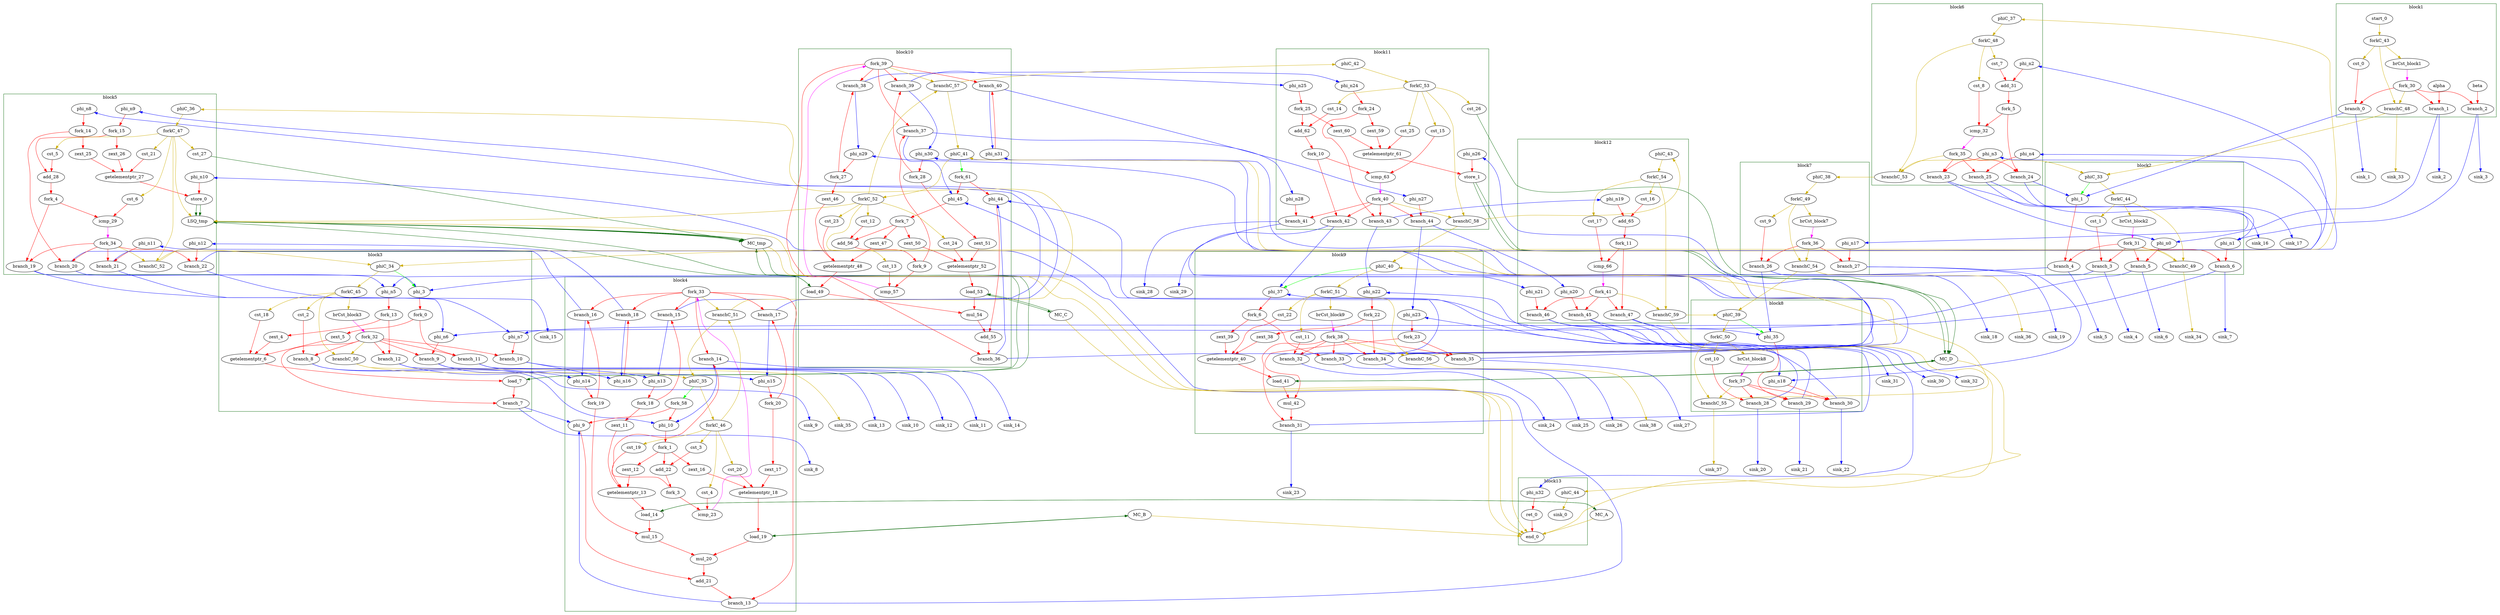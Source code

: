 Digraph G {
	splines=spline;
//DHLS version: 0.1.1" [shape = "none" pos = "20,20!"]
		"alpha" [type = "Entry", bbID= 1, in = "in1:32", out = "out1:32"];
		"beta" [type = "Entry", bbID= 1, in = "in1:32", out = "out1:32"];
		"brCst_block1" [type = "Constant", bbID= 1, in = "in1:1", out = "out1:1", value = "0x1"];
		"cst_0" [type = "Constant", bbID= 1, in = "in1:32", out = "out1:32", value = "0x00000000"];
		"phi_1" [type = "Mux", bbID= 2, in = "in1?:1 in2:32 in3:32 ", out = "out1:32", delay=0.366];
		"brCst_block2" [type = "Constant", bbID= 2, in = "in1:1", out = "out1:1", value = "0x1"];
		"cst_1" [type = "Constant", bbID= 2, in = "in1:32", out = "out1:32", value = "0x00000000"];
		"phi_3" [type = "Mux", bbID= 3, in = "in1?:1 in2:32 in3:32 ", out = "out1:32", delay=0.366];
		"zext_4" [type = "Operator", bbID= 3, op = "zext_op", in = "in1:32 ", out = "out1:32 ", delay=0.000, latency=0, II=1];
		"zext_5" [type = "Operator", bbID= 3, op = "zext_op", in = "in1:32 ", out = "out1:32 ", delay=0.000, latency=0, II=1];
		"getelementptr_6" [type = "Operator", bbID= 3, op = "getelementptr_op", in = "in1:32 in2:32 in3:32 ", out = "out1:32 ", constants=1, delay=2.966, latency=0, II=1];
		"load_7" [type = "Operator", bbID= 3, op = "mc_load_op", bbID= 3, portId= 0, in = "in1:32 in2:32", out = "out1:32 out2:32 ", delay=0.000, latency=2, II=1];
		"brCst_block3" [type = "Constant", bbID= 3, in = "in1:1", out = "out1:1", value = "0x1"];
		"phi_9" [type = "Mux", bbID= 4, in = "in1?:1 in2:32 in3:32 ", out = "out1:32", delay=0.366];
		"cst_2" [type = "Constant", bbID= 3, in = "in1:32", out = "out1:32", value = "0x00000000"];
		"phi_10" [type = "Mux", bbID= 4, in = "in1?:1 in2:32 in3:32 ", out = "out1:32", delay=0.366];
		"zext_11" [type = "Operator", bbID= 4, op = "zext_op", in = "in1:32 ", out = "out1:32 ", delay=0.000, latency=0, II=1];
		"zext_12" [type = "Operator", bbID= 4, op = "zext_op", in = "in1:32 ", out = "out1:32 ", delay=0.000, latency=0, II=1];
		"getelementptr_13" [type = "Operator", bbID= 4, op = "getelementptr_op", in = "in1:32 in2:32 in3:32 ", out = "out1:32 ", constants=1, delay=2.966, latency=0, II=1];
		"load_14" [type = "Operator", bbID= 4, op = "mc_load_op", bbID= 4, portId= 0, in = "in1:32 in2:32", out = "out1:32 out2:32 ", delay=0.000, latency=2, II=1];
		"mul_15" [type = "Operator", bbID= 4, op = "mul_op", in = "in1:32 in2:32 ", out = "out1:32 ", delay=0.000, latency=4, II=1];
		"zext_16" [type = "Operator", bbID= 4, op = "zext_op", in = "in1:32 ", out = "out1:32 ", delay=0.000, latency=0, II=1];
		"zext_17" [type = "Operator", bbID= 4, op = "zext_op", in = "in1:32 ", out = "out1:32 ", delay=0.000, latency=0, II=1];
		"getelementptr_18" [type = "Operator", bbID= 4, op = "getelementptr_op", in = "in1:32 in2:32 in3:32 ", out = "out1:32 ", constants=1, delay=2.966, latency=0, II=1];
		"load_19" [type = "Operator", bbID= 4, op = "mc_load_op", bbID= 4, portId= 0, in = "in1:32 in2:32", out = "out1:32 out2:32 ", delay=0.000, latency=2, II=1];
		"mul_20" [type = "Operator", bbID= 4, op = "mul_op", in = "in1:32 in2:32 ", out = "out1:32 ", delay=0.000, latency=4, II=1];
		"add_21" [type = "Operator", bbID= 4, op = "add_op", in = "in1:32 in2:32 ", out = "out1:32 ", delay=1.693, latency=0, II=1];
		"cst_3" [type = "Constant", bbID= 4, in = "in1:32", out = "out1:32", value = "0x00000001"];
		"add_22" [type = "Operator", bbID= 4, op = "add_op", in = "in1:32 in2:32 ", out = "out1:32 ", delay=1.693, latency=0, II=1];
		"cst_4" [type = "Constant", bbID= 4, in = "in1:32", out = "out1:32", value = "0x0000000A"];
		"icmp_23" [type = "Operator", bbID= 4, op = "icmp_ult_op", in = "in1:32 in2:32 ", out = "out1:1 ", delay=1.530, latency=0, II=1];
		"zext_25" [type = "Operator", bbID= 5, op = "zext_op", in = "in1:32 ", out = "out1:32 ", delay=0.000, latency=0, II=1];
		"zext_26" [type = "Operator", bbID= 5, op = "zext_op", in = "in1:32 ", out = "out1:32 ", delay=0.000, latency=0, II=1];
		"getelementptr_27" [type = "Operator", bbID= 5, op = "getelementptr_op", in = "in1:32 in2:32 in3:32 ", out = "out1:32 ", constants=1, delay=2.966, latency=0, II=1];
		"store_0" [type = "Operator", bbID= 5, op = "lsq_store_op", bbID= 5, portId= 0, in = "in1:32 in2:32 ", out = "out1:32 out2:32", delay=0.000, latency=0, II=1];
		"cst_5" [type = "Constant", bbID= 5, in = "in1:32", out = "out1:32", value = "0x00000001"];
		"add_28" [type = "Operator", bbID= 5, op = "add_op", in = "in1:32 in2:32 ", out = "out1:32 ", delay=1.693, latency=0, II=1];
		"cst_6" [type = "Constant", bbID= 5, in = "in1:32", out = "out1:32", value = "0x0000000A"];
		"icmp_29" [type = "Operator", bbID= 5, op = "icmp_ult_op", in = "in1:32 in2:32 ", out = "out1:1 ", delay=1.530, latency=0, II=1];
		"cst_7" [type = "Constant", bbID= 6, in = "in1:32", out = "out1:32", value = "0x00000001"];
		"add_31" [type = "Operator", bbID= 6, op = "add_op", in = "in1:32 in2:32 ", out = "out1:32 ", delay=1.693, latency=0, II=1];
		"cst_8" [type = "Constant", bbID= 6, in = "in1:32", out = "out1:32", value = "0x0000000A"];
		"icmp_32" [type = "Operator", bbID= 6, op = "icmp_ult_op", in = "in1:32 in2:32 ", out = "out1:1 ", delay=1.530, latency=0, II=1];
		"brCst_block7" [type = "Constant", bbID= 7, in = "in1:1", out = "out1:1", value = "0x1"];
		"cst_9" [type = "Constant", bbID= 7, in = "in1:32", out = "out1:32", value = "0x00000000"];
		"phi_35" [type = "Mux", bbID= 8, in = "in1?:1 in2:32 in3:32 ", out = "out1:32", delay=0.366];
		"brCst_block8" [type = "Constant", bbID= 8, in = "in1:1", out = "out1:1", value = "0x1"];
		"cst_10" [type = "Constant", bbID= 8, in = "in1:32", out = "out1:32", value = "0x00000000"];
		"phi_37" [type = "Mux", bbID= 9, in = "in1?:1 in2:32 in3:32 ", out = "out1:32", delay=0.366];
		"zext_38" [type = "Operator", bbID= 9, op = "zext_op", in = "in1:32 ", out = "out1:32 ", delay=0.000, latency=0, II=1];
		"zext_39" [type = "Operator", bbID= 9, op = "zext_op", in = "in1:32 ", out = "out1:32 ", delay=0.000, latency=0, II=1];
		"getelementptr_40" [type = "Operator", bbID= 9, op = "getelementptr_op", in = "in1:32 in2:32 in3:32 ", out = "out1:32 ", constants=1, delay=2.966, latency=0, II=1];
		"load_41" [type = "Operator", bbID= 9, op = "mc_load_op", bbID= 9, portId= 0, in = "in1:32 in2:32", out = "out1:32 out2:32 ", delay=0.000, latency=2, II=1];
		"mul_42" [type = "Operator", bbID= 9, op = "mul_op", in = "in1:32 in2:32 ", out = "out1:32 ", delay=0.000, latency=4, II=1];
		"brCst_block9" [type = "Constant", bbID= 9, in = "in1:1", out = "out1:1", value = "0x1"];
		"phi_44" [type = "Mux", bbID= 10, in = "in1?:1 in2:32 in3:32 ", out = "out1:32", delay=0.366];
		"cst_11" [type = "Constant", bbID= 9, in = "in1:32", out = "out1:32", value = "0x00000000"];
		"phi_45" [type = "Mux", bbID= 10, in = "in1?:1 in2:32 in3:32 ", out = "out1:32", delay=0.366];
		"zext_46" [type = "Operator", bbID= 10, op = "zext_op", in = "in1:32 ", out = "out1:32 ", delay=0.000, latency=0, II=1];
		"zext_47" [type = "Operator", bbID= 10, op = "zext_op", in = "in1:32 ", out = "out1:32 ", delay=0.000, latency=0, II=1];
		"getelementptr_48" [type = "Operator", bbID= 10, op = "getelementptr_op", in = "in1:32 in2:32 in3:32 ", out = "out1:32 ", constants=1, delay=2.966, latency=0, II=1];
		"load_49" [type = "Operator", bbID= 10, op = "lsq_load_op", bbID= 10, portId= 0, in = "in1:32 in2:32", out = "out1:32 out2:32 ", delay=0.000, latency=5, II=1];
		"zext_50" [type = "Operator", bbID= 10, op = "zext_op", in = "in1:32 ", out = "out1:32 ", delay=0.000, latency=0, II=1];
		"zext_51" [type = "Operator", bbID= 10, op = "zext_op", in = "in1:32 ", out = "out1:32 ", delay=0.000, latency=0, II=1];
		"getelementptr_52" [type = "Operator", bbID= 10, op = "getelementptr_op", in = "in1:32 in2:32 in3:32 ", out = "out1:32 ", constants=1, delay=2.966, latency=0, II=1];
		"load_53" [type = "Operator", bbID= 10, op = "mc_load_op", bbID= 10, portId= 0, in = "in1:32 in2:32", out = "out1:32 out2:32 ", delay=0.000, latency=2, II=1];
		"mul_54" [type = "Operator", bbID= 10, op = "mul_op", in = "in1:32 in2:32 ", out = "out1:32 ", delay=0.000, latency=4, II=1];
		"add_55" [type = "Operator", bbID= 10, op = "add_op", in = "in1:32 in2:32 ", out = "out1:32 ", delay=1.693, latency=0, II=1];
		"cst_12" [type = "Constant", bbID= 10, in = "in1:32", out = "out1:32", value = "0x00000001"];
		"add_56" [type = "Operator", bbID= 10, op = "add_op", in = "in1:32 in2:32 ", out = "out1:32 ", delay=1.693, latency=0, II=1];
		"cst_13" [type = "Constant", bbID= 10, in = "in1:32", out = "out1:32", value = "0x0000000A"];
		"icmp_57" [type = "Operator", bbID= 10, op = "icmp_ult_op", in = "in1:32 in2:32 ", out = "out1:1 ", delay=1.530, latency=0, II=1];
		"zext_59" [type = "Operator", bbID= 11, op = "zext_op", in = "in1:32 ", out = "out1:32 ", delay=0.000, latency=0, II=1];
		"zext_60" [type = "Operator", bbID= 11, op = "zext_op", in = "in1:32 ", out = "out1:32 ", delay=0.000, latency=0, II=1];
		"getelementptr_61" [type = "Operator", bbID= 11, op = "getelementptr_op", in = "in1:32 in2:32 in3:32 ", out = "out1:32 ", constants=1, delay=2.966, latency=0, II=1];
		"store_1" [type = "Operator", bbID= 11, op = "mc_store_op", bbID= 11, portId= 0, in = "in1:32 in2:32 ", out = "out1:32 out2:32", delay=0.000, latency=0, II=1];
		"cst_14" [type = "Constant", bbID= 11, in = "in1:32", out = "out1:32", value = "0x00000001"];
		"add_62" [type = "Operator", bbID= 11, op = "add_op", in = "in1:32 in2:32 ", out = "out1:32 ", delay=1.693, latency=0, II=1];
		"cst_15" [type = "Constant", bbID= 11, in = "in1:32", out = "out1:32", value = "0x0000000A"];
		"icmp_63" [type = "Operator", bbID= 11, op = "icmp_ult_op", in = "in1:32 in2:32 ", out = "out1:1 ", delay=1.530, latency=0, II=1];
		"cst_16" [type = "Constant", bbID= 12, in = "in1:32", out = "out1:32", value = "0x00000001"];
		"add_65" [type = "Operator", bbID= 12, op = "add_op", in = "in1:32 in2:32 ", out = "out1:32 ", delay=1.693, latency=0, II=1];
		"cst_17" [type = "Constant", bbID= 12, in = "in1:32", out = "out1:32", value = "0x0000000A"];
		"icmp_66" [type = "Operator", bbID= 12, op = "icmp_ult_op", in = "in1:32 in2:32 ", out = "out1:1 ", delay=1.530, latency=0, II=1];
		"ret_0" [type = "Operator", bbID= 13, op = "ret_op", in = "in1:32 ", out = "out1:32 ", delay=0.000, latency=0, II=1];
		"cst_18" [type = "Constant", bbID= 3, in = "in1:32", out = "out1:32", value = "0x0000000A"];
		"cst_19" [type = "Constant", bbID= 4, in = "in1:32", out = "out1:32", value = "0x0000000A"];
		"cst_20" [type = "Constant", bbID= 4, in = "in1:32", out = "out1:32", value = "0x0000000A"];
		"cst_21" [type = "Constant", bbID= 5, in = "in1:32", out = "out1:32", value = "0x0000000A"];
		"cst_22" [type = "Constant", bbID= 9, in = "in1:32", out = "out1:32", value = "0x0000000A"];
		"cst_23" [type = "Constant", bbID= 10, in = "in1:32", out = "out1:32", value = "0x0000000A"];
		"cst_24" [type = "Constant", bbID= 10, in = "in1:32", out = "out1:32", value = "0x0000000A"];
		"cst_25" [type = "Constant", bbID= 11, in = "in1:32", out = "out1:32", value = "0x0000000A"];
		"phi_n0" [type = "Merge", bbID= 2, in = "in1:32 in2:32 ", out = "out1:32", delay=0.366];
		"phi_n1" [type = "Merge", bbID= 2, in = "in1:32 in2:32 ", out = "out1:32", delay=0.366];
		"phi_n2" [type = "Merge", bbID= 6, in = "in1:32 ", out = "out1:32", delay=0.000];
		"phi_n3" [type = "Merge", bbID= 6, in = "in1:32 ", out = "out1:32", delay=0.000];
		"phi_n4" [type = "Merge", bbID= 6, in = "in1:32 ", out = "out1:32", delay=0.000];
		"phi_n5" [type = "Merge", bbID= 3, in = "in1:32 in2:32 ", out = "out1:32", delay=0.366];
		"phi_n6" [type = "Merge", bbID= 3, in = "in1:32 in2:32 ", out = "out1:32", delay=0.366];
		"phi_n7" [type = "Merge", bbID= 3, in = "in1:32 in2:32 ", out = "out1:32", delay=0.366];
		"phi_n8" [type = "Merge", bbID= 5, in = "in1:32 ", out = "out1:32", delay=0.000];
		"phi_n9" [type = "Merge", bbID= 5, in = "in1:32 ", out = "out1:32", delay=0.000];
		"phi_n10" [type = "Merge", bbID= 5, in = "in1:32 ", out = "out1:32", delay=0.000];
		"phi_n11" [type = "Merge", bbID= 5, in = "in1:32 ", out = "out1:32", delay=0.000];
		"phi_n12" [type = "Merge", bbID= 5, in = "in1:32 ", out = "out1:32", delay=0.000];
		"phi_n13" [type = "Merge", bbID= 4, in = "in1:32 in2:32 ", out = "out1:32", delay=0.366];
		"phi_n14" [type = "Merge", bbID= 4, in = "in1:32 in2:32 ", out = "out1:32", delay=0.366];
		"phi_n15" [type = "Merge", bbID= 4, in = "in1:32 in2:32 ", out = "out1:32", delay=0.366];
		"phi_n16" [type = "Merge", bbID= 4, in = "in1:32 in2:32 ", out = "out1:32", delay=0.366];
		"phi_n17" [type = "Merge", bbID= 7, in = "in1:32 ", out = "out1:32", delay=0.000];
		"phi_n18" [type = "Merge", bbID= 8, in = "in1:32 in2:32 ", out = "out1:32", delay=0.366];
		"phi_n19" [type = "Merge", bbID= 12, in = "in1:32 ", out = "out1:32", delay=0.000];
		"phi_n20" [type = "Merge", bbID= 12, in = "in1:32 ", out = "out1:32", delay=0.000];
		"phi_n21" [type = "Merge", bbID= 12, in = "in1:32 ", out = "out1:32", delay=0.000];
		"phi_n22" [type = "Merge", bbID= 9, in = "in1:32 in2:32 ", out = "out1:32", delay=0.366];
		"phi_n23" [type = "Merge", bbID= 9, in = "in1:32 in2:32 ", out = "out1:32", delay=0.366];
		"phi_n24" [type = "Merge", bbID= 11, in = "in1:32 ", out = "out1:32", delay=0.000];
		"phi_n25" [type = "Merge", bbID= 11, in = "in1:32 ", out = "out1:32", delay=0.000];
		"phi_n26" [type = "Merge", bbID= 11, in = "in1:32 ", out = "out1:32", delay=0.000];
		"phi_n27" [type = "Merge", bbID= 11, in = "in1:32 ", out = "out1:32", delay=0.000];
		"phi_n28" [type = "Merge", bbID= 11, in = "in1:32 ", out = "out1:32", delay=0.000];
		"phi_n29" [type = "Merge", bbID= 10, in = "in1:32 in2:32 ", out = "out1:32", delay=0.366];
		"phi_n30" [type = "Merge", bbID= 10, in = "in1:32 in2:32 ", out = "out1:32", delay=0.366];
		"phi_n31" [type = "Merge", bbID= 10, in = "in1:32 in2:32 ", out = "out1:32", delay=0.366];
		"phi_n32" [type = "Merge", bbID= 13, in = "in1:32 ", out = "out1:32", delay=0.000];
		"fork_0" [type = "Fork", bbID= 3, in = "in1:32", out = "out1:32 out2:32 "];
		"fork_1" [type = "Fork", bbID= 4, in = "in1:32", out = "out1:32 out2:32 out3:32 "];
		"fork_3" [type = "Fork", bbID= 4, in = "in1:32", out = "out1:32 out2:32 "];
		"fork_4" [type = "Fork", bbID= 5, in = "in1:32", out = "out1:32 out2:32 "];
		"fork_5" [type = "Fork", bbID= 6, in = "in1:32", out = "out1:32 out2:32 "];
		"fork_6" [type = "Fork", bbID= 9, in = "in1:32", out = "out1:32 out2:32 "];
		"fork_7" [type = "Fork", bbID= 10, in = "in1:32", out = "out1:32 out2:32 out3:32 "];
		"fork_9" [type = "Fork", bbID= 10, in = "in1:32", out = "out1:32 out2:32 "];
		"fork_10" [type = "Fork", bbID= 11, in = "in1:32", out = "out1:32 out2:32 "];
		"fork_11" [type = "Fork", bbID= 12, in = "in1:32", out = "out1:32 out2:32 "];
		"fork_13" [type = "Fork", bbID= 3, in = "in1:32", out = "out1:32 out2:32 "];
		"fork_14" [type = "Fork", bbID= 5, in = "in1:32", out = "out1:32 out2:32 "];
		"fork_15" [type = "Fork", bbID= 5, in = "in1:32", out = "out1:32 out2:32 "];
		"fork_18" [type = "Fork", bbID= 4, in = "in1:32", out = "out1:32 out2:32 "];
		"fork_19" [type = "Fork", bbID= 4, in = "in1:32", out = "out1:32 out2:32 "];
		"fork_20" [type = "Fork", bbID= 4, in = "in1:32", out = "out1:32 out2:32 "];
		"fork_22" [type = "Fork", bbID= 9, in = "in1:32", out = "out1:32 out2:32 "];
		"fork_23" [type = "Fork", bbID= 9, in = "in1:32", out = "out1:32 out2:32 "];
		"fork_24" [type = "Fork", bbID= 11, in = "in1:32", out = "out1:32 out2:32 "];
		"fork_25" [type = "Fork", bbID= 11, in = "in1:32", out = "out1:32 out2:32 "];
		"fork_27" [type = "Fork", bbID= 10, in = "in1:32", out = "out1:32 out2:32 "];
		"fork_28" [type = "Fork", bbID= 10, in = "in1:32", out = "out1:32 out2:32 "];
		"branch_0" [type = "Branch", bbID= 1,  in = "in1:32 in2?:1", out = "out1+:32 out2-:32"];
		"branch_1" [type = "Branch", bbID= 1,  in = "in1:32 in2?:1", out = "out1+:32 out2-:32"];
		"branch_2" [type = "Branch", bbID= 1,  in = "in1:32 in2?:1", out = "out1+:32 out2-:32"];
		"fork_30" [type = "Fork", bbID= 1, in = "in1:1", out = "out1:1 out2:1 out3:1 out4:1 "];
		"branch_3" [type = "Branch", bbID= 2,  in = "in1:32 in2?:1", out = "out1+:32 out2-:32"];
		"branch_4" [type = "Branch", bbID= 2,  in = "in1:32 in2?:1", out = "out1+:32 out2-:32"];
		"branch_5" [type = "Branch", bbID= 2,  in = "in1:32 in2?:1", out = "out1+:32 out2-:32"];
		"branch_6" [type = "Branch", bbID= 2,  in = "in1:32 in2?:1", out = "out1+:32 out2-:32"];
		"fork_31" [type = "Fork", bbID= 2, in = "in1:1", out = "out1:1 out2:1 out3:1 out4:1 out5:1 "];
		"branch_7" [type = "Branch", bbID= 3,  in = "in1:32 in2?:1", out = "out1+:32 out2-:32"];
		"branch_8" [type = "Branch", bbID= 3,  in = "in1:32 in2?:1", out = "out1+:32 out2-:32"];
		"branch_9" [type = "Branch", bbID= 3,  in = "in1:32 in2?:1", out = "out1+:32 out2-:32"];
		"branch_10" [type = "Branch", bbID= 3,  in = "in1:32 in2?:1", out = "out1+:32 out2-:32"];
		"branch_11" [type = "Branch", bbID= 3,  in = "in1:32 in2?:1", out = "out1+:32 out2-:32"];
		"branch_12" [type = "Branch", bbID= 3,  in = "in1:32 in2?:1", out = "out1+:32 out2-:32"];
		"fork_32" [type = "Fork", bbID= 3, in = "in1:1", out = "out1:1 out2:1 out3:1 out4:1 out5:1 out6:1 out7:1 "];
		"branch_13" [type = "Branch", bbID= 4,  in = "in1:32 in2?:1", out = "out1+:32 out2-:32"];
		"branch_14" [type = "Branch", bbID= 4,  in = "in1:32 in2?:1", out = "out1+:32 out2-:32"];
		"branch_15" [type = "Branch", bbID= 4,  in = "in1:32 in2?:1", out = "out1+:32 out2-:32"];
		"branch_16" [type = "Branch", bbID= 4,  in = "in1:32 in2?:1", out = "out1+:32 out2-:32"];
		"branch_17" [type = "Branch", bbID= 4,  in = "in1:32 in2?:1", out = "out1+:32 out2-:32"];
		"branch_18" [type = "Branch", bbID= 4,  in = "in1:32 in2?:1", out = "out1+:32 out2-:32"];
		"fork_33" [type = "Fork", bbID= 4, in = "in1:1", out = "out1:1 out2:1 out3:1 out4:1 out5:1 out6:1 out7:1 "];
		"branch_19" [type = "Branch", bbID= 5,  in = "in1:32 in2?:1", out = "out1+:32 out2-:32"];
		"branch_20" [type = "Branch", bbID= 5,  in = "in1:32 in2?:1", out = "out1+:32 out2-:32"];
		"branch_21" [type = "Branch", bbID= 5,  in = "in1:32 in2?:1", out = "out1+:32 out2-:32"];
		"branch_22" [type = "Branch", bbID= 5,  in = "in1:32 in2?:1", out = "out1+:32 out2-:32"];
		"fork_34" [type = "Fork", bbID= 5, in = "in1:1", out = "out1:1 out2:1 out3:1 out4:1 out5:1 "];
		"branch_23" [type = "Branch", bbID= 6,  in = "in1:32 in2?:1", out = "out1+:32 out2-:32"];
		"branch_24" [type = "Branch", bbID= 6,  in = "in1:32 in2?:1", out = "out1+:32 out2-:32"];
		"branch_25" [type = "Branch", bbID= 6,  in = "in1:32 in2?:1", out = "out1+:32 out2-:32"];
		"fork_35" [type = "Fork", bbID= 6, in = "in1:1", out = "out1:1 out2:1 out3:1 out4:1 "];
		"branch_26" [type = "Branch", bbID= 7,  in = "in1:32 in2?:1", out = "out1+:32 out2-:32"];
		"branch_27" [type = "Branch", bbID= 7,  in = "in1:32 in2?:1", out = "out1+:32 out2-:32"];
		"fork_36" [type = "Fork", bbID= 7, in = "in1:1", out = "out1:1 out2:1 out3:1 "];
		"branch_28" [type = "Branch", bbID= 8,  in = "in1:32 in2?:1", out = "out1+:32 out2-:32"];
		"branch_29" [type = "Branch", bbID= 8,  in = "in1:32 in2?:1", out = "out1+:32 out2-:32"];
		"branch_30" [type = "Branch", bbID= 8,  in = "in1:32 in2?:1", out = "out1+:32 out2-:32"];
		"fork_37" [type = "Fork", bbID= 8, in = "in1:1", out = "out1:1 out2:1 out3:1 out4:1 "];
		"branch_31" [type = "Branch", bbID= 9,  in = "in1:32 in2?:1", out = "out1+:32 out2-:32"];
		"branch_32" [type = "Branch", bbID= 9,  in = "in1:32 in2?:1", out = "out1+:32 out2-:32"];
		"branch_33" [type = "Branch", bbID= 9,  in = "in1:32 in2?:1", out = "out1+:32 out2-:32"];
		"branch_34" [type = "Branch", bbID= 9,  in = "in1:32 in2?:1", out = "out1+:32 out2-:32"];
		"branch_35" [type = "Branch", bbID= 9,  in = "in1:32 in2?:1", out = "out1+:32 out2-:32"];
		"fork_38" [type = "Fork", bbID= 9, in = "in1:1", out = "out1:1 out2:1 out3:1 out4:1 out5:1 out6:1 "];
		"branch_36" [type = "Branch", bbID= 10,  in = "in1:32 in2?:1", out = "out1+:32 out2-:32"];
		"branch_37" [type = "Branch", bbID= 10,  in = "in1:32 in2?:1", out = "out1+:32 out2-:32"];
		"branch_38" [type = "Branch", bbID= 10,  in = "in1:32 in2?:1", out = "out1+:32 out2-:32"];
		"branch_39" [type = "Branch", bbID= 10,  in = "in1:32 in2?:1", out = "out1+:32 out2-:32"];
		"branch_40" [type = "Branch", bbID= 10,  in = "in1:32 in2?:1", out = "out1+:32 out2-:32"];
		"fork_39" [type = "Fork", bbID= 10, in = "in1:1", out = "out1:1 out2:1 out3:1 out4:1 out5:1 out6:1 "];
		"branch_41" [type = "Branch", bbID= 11,  in = "in1:32 in2?:1", out = "out1+:32 out2-:32"];
		"branch_42" [type = "Branch", bbID= 11,  in = "in1:32 in2?:1", out = "out1+:32 out2-:32"];
		"branch_43" [type = "Branch", bbID= 11,  in = "in1:32 in2?:1", out = "out1+:32 out2-:32"];
		"branch_44" [type = "Branch", bbID= 11,  in = "in1:32 in2?:1", out = "out1+:32 out2-:32"];
		"fork_40" [type = "Fork", bbID= 11, in = "in1:1", out = "out1:1 out2:1 out3:1 out4:1 out5:1 "];
		"branch_45" [type = "Branch", bbID= 12,  in = "in1:32 in2?:1", out = "out1+:32 out2-:32"];
		"branch_46" [type = "Branch", bbID= 12,  in = "in1:32 in2?:1", out = "out1+:32 out2-:32"];
		"branch_47" [type = "Branch", bbID= 12,  in = "in1:32 in2?:1", out = "out1+:32 out2-:32"];
		"fork_41" [type = "Fork", bbID= 12, in = "in1:1", out = "out1:1 out2:1 out3:1 out4:1 "];
		"LSQ_tmp" [type = "LSQ", bbID= 0, in = "in1:0*c0 in2:0*c1 in3:32*s0a in4:32*s0d in5:32*l0a in6:32*x0d ", out = "out1:32*l0d out2:0*e out3:32*x0a out4:32*y0a out5:32*y0d ", memory = "tmp", bbcount = 2, ldcount = 1, stcount = 1, fifoDepth = 16, numLoads = "{0; 1}", numStores = "{1; 0}", loadOffsets = "{{0;0;0;0;0;0;0;0;0;0;0;0;0;0;0;0};{0;0;0;0;0;0;0;0;0;0;0;0;0;0;0;0}}", storeOffsets = "{{0;0;0;0;0;0;0;0;0;0;0;0;0;0;0;0};{0;0;0;0;0;0;0;0;0;0;0;0;0;0;0;0}}", loadPorts = "{{0;0;0;0;0;0;0;0;0;0;0;0;0;0;0;0};{0;0;0;0;0;0;0;0;0;0;0;0;0;0;0;0}}", storePorts = "{{0;0;0;0;0;0;0;0;0;0;0;0;0;0;0;0};{0;0;0;0;0;0;0;0;0;0;0;0;0;0;0;0}}"];
		"MC_tmp" [type = "MC", bbID= 0, in = "in1:32*c0 in2:32*l0a in3:32*l1a in4:32*s0a in5:32*s0d ", out = "out1:32*l0d out2:32*l1d out3:0*e ", memory = "tmp", bbcount = 1, ldcount = 2, stcount = 1];
		"MC_A" [type = "MC", bbID= 0, in = "in1:32*l0a ", out = "out1:32*l0d out2:0*e ", memory = "A", bbcount = 0, ldcount = 1, stcount = 0];
		"MC_B" [type = "MC", bbID= 0, in = "in1:32*l0a ", out = "out1:32*l0d out2:0*e ", memory = "B", bbcount = 0, ldcount = 1, stcount = 0];
		"MC_D" [type = "MC", bbID= 0, in = "in1:32*c0 in2:32*l0a in3:32*s0a in4:32*s0d ", out = "out1:32*l0d out2:0*e ", memory = "D", bbcount = 1, ldcount = 1, stcount = 1];
		"MC_C" [type = "MC", bbID= 0, in = "in1:32*l0a ", out = "out1:32*l0d out2:0*e ", memory = "C", bbcount = 0, ldcount = 1, stcount = 0];
		"cst_26" [type = "Constant", bbID= 11, in = "in1:32", out = "out1:32", value = "0x00000001"];
		"cst_27" [type = "Constant", bbID= 5, in = "in1:32", out = "out1:32", value = "0x00000001"];
		"end_0" [type = "Exit", bbID= 0, in = "in1:0*e in2:0*e in3:0*e in4:0*e in5:0*e in6:0*e in7:32 ", out = "out1:32"];
		"start_0" [type = "Entry", control= "true", bbID= 1, in = "in1:0", out = "out1:0"];
		"forkC_43" [type = "Fork", bbID= 1, in = "in1:0", out = "out1:0 out2:0 out3:0 "];
		"branchC_48" [type = "Branch", bbID= 1,  in = "in1:0 in2?:1", out = "out1+:0 out2-:0"];
		"phiC_33" [type = "CntrlMerge", bbID= 2, in = "in1:0 in2:0 ", out = "out1:0 out2?:1", delay=0.166];
		"forkC_44" [type = "Fork", bbID= 2, in = "in1:0", out = "out1:0 out2:0 out3:0 "];
		"branchC_49" [type = "Branch", bbID= 2,  in = "in1:0 in2?:1", out = "out1+:0 out2-:0"];
		"phiC_34" [type = "CntrlMerge", bbID= 3, in = "in1:0 in2:0 ", out = "out1:0 out2?:1", delay=0.166];
		"forkC_45" [type = "Fork", bbID= 3, in = "in1:0", out = "out1:0 out2:0 out3:0 out4:0 "];
		"branchC_50" [type = "Branch", bbID= 3,  in = "in1:0 in2?:1", out = "out1+:0 out2-:0"];
		"phiC_35" [type = "CntrlMerge", bbID= 4, in = "in1:0 in2:0 ", out = "out1:0 out2?:1", delay=0.166];
		"forkC_46" [type = "Fork", bbID= 4, in = "in1:0", out = "out1:0 out2:0 out3:0 out4:0 out5:0 "];
		"branchC_51" [type = "Branch", bbID= 4,  in = "in1:0 in2?:1", out = "out1+:0 out2-:0"];
		"phiC_36" [type = "Merge", bbID= 5, in = "in1:0 ", out = "out1:0", delay=0.166];
		"forkC_47" [type = "Fork", bbID= 5, in = "in1:0", out = "out1:0 out2:0 out3:0 out4:0 out5:0 out6:0 "];
		"branchC_52" [type = "Branch", bbID= 5,  in = "in1:0 in2?:1", out = "out1+:0 out2-:0"];
		"phiC_37" [type = "Merge", bbID= 6, in = "in1:0 ", out = "out1:0", delay=0.166];
		"forkC_48" [type = "Fork", bbID= 6, in = "in1:0", out = "out1:0 out2:0 out3:0 "];
		"branchC_53" [type = "Branch", bbID= 6,  in = "in1:0 in2?:1", out = "out1+:0 out2-:0"];
		"phiC_38" [type = "Merge", bbID= 7, in = "in1:0 ", out = "out1:0", delay=0.166];
		"forkC_49" [type = "Fork", bbID= 7, in = "in1:0", out = "out1:0 out2:0 out3:0 "];
		"branchC_54" [type = "Branch", bbID= 7,  in = "in1:0 in2?:1", out = "out1+:0 out2-:0"];
		"phiC_39" [type = "CntrlMerge", bbID= 8, in = "in1:0 in2:0 ", out = "out1:0 out2?:1", delay=0.166];
		"forkC_50" [type = "Fork", bbID= 8, in = "in1:0", out = "out1:0 out2:0 out3:0 "];
		"branchC_55" [type = "Branch", bbID= 8,  in = "in1:0 in2?:1", out = "out1+:0 out2-:0"];
		"phiC_40" [type = "CntrlMerge", bbID= 9, in = "in1:0 in2:0 ", out = "out1:0 out2?:1", delay=0.166];
		"forkC_51" [type = "Fork", bbID= 9, in = "in1:0", out = "out1:0 out2:0 out3:0 out4:0 "];
		"branchC_56" [type = "Branch", bbID= 9,  in = "in1:0 in2?:1", out = "out1+:0 out2-:0"];
		"phiC_41" [type = "CntrlMerge", bbID= 10, in = "in1:0 in2:0 ", out = "out1:0 out2?:1", delay=0.166];
		"forkC_52" [type = "Fork", bbID= 10, in = "in1:0", out = "out1:0 out2:0 out3:0 out4:0 out5:0 out6:0 "];
		"branchC_57" [type = "Branch", bbID= 10,  in = "in1:0 in2?:1", out = "out1+:0 out2-:0"];
		"phiC_42" [type = "Merge", bbID= 11, in = "in1:0 ", out = "out1:0", delay=0.166];
		"forkC_53" [type = "Fork", bbID= 11, in = "in1:0", out = "out1:0 out2:0 out3:0 out4:0 out5:0 "];
		"branchC_58" [type = "Branch", bbID= 11,  in = "in1:0 in2?:1", out = "out1+:0 out2-:0"];
		"phiC_43" [type = "Merge", bbID= 12, in = "in1:0 ", out = "out1:0", delay=0.166];
		"forkC_54" [type = "Fork", bbID= 12, in = "in1:0", out = "out1:0 out2:0 out3:0 "];
		"branchC_59" [type = "Branch", bbID= 12,  in = "in1:0 in2?:1", out = "out1+:0 out2-:0"];
		"phiC_44" [type = "Merge", bbID= 13, in = "in1:0 ", out = "out1:0", delay=0.166];
		"sink_0" [type = "Sink", bbID= 0, in = "in1:0"];
		"sink_1" [type = "Sink", bbID= 0, in = "in1:32"];
		"sink_2" [type = "Sink", bbID= 0, in = "in1:32"];
		"sink_3" [type = "Sink", bbID= 0, in = "in1:32"];
		"sink_4" [type = "Sink", bbID= 0, in = "in1:32"];
		"sink_5" [type = "Sink", bbID= 0, in = "in1:32"];
		"sink_6" [type = "Sink", bbID= 0, in = "in1:32"];
		"sink_7" [type = "Sink", bbID= 0, in = "in1:32"];
		"sink_8" [type = "Sink", bbID= 0, in = "in1:32"];
		"sink_9" [type = "Sink", bbID= 0, in = "in1:32"];
		"sink_10" [type = "Sink", bbID= 0, in = "in1:32"];
		"sink_11" [type = "Sink", bbID= 0, in = "in1:32"];
		"sink_12" [type = "Sink", bbID= 0, in = "in1:32"];
		"sink_13" [type = "Sink", bbID= 0, in = "in1:32"];
		"sink_14" [type = "Sink", bbID= 0, in = "in1:32"];
		"sink_15" [type = "Sink", bbID= 0, in = "in1:32"];
		"sink_16" [type = "Sink", bbID= 0, in = "in1:32"];
		"sink_17" [type = "Sink", bbID= 0, in = "in1:32"];
		"sink_18" [type = "Sink", bbID= 0, in = "in1:32"];
		"sink_19" [type = "Sink", bbID= 0, in = "in1:32"];
		"sink_20" [type = "Sink", bbID= 0, in = "in1:32"];
		"sink_21" [type = "Sink", bbID= 0, in = "in1:32"];
		"sink_22" [type = "Sink", bbID= 0, in = "in1:32"];
		"sink_23" [type = "Sink", bbID= 0, in = "in1:32"];
		"sink_24" [type = "Sink", bbID= 0, in = "in1:32"];
		"sink_25" [type = "Sink", bbID= 0, in = "in1:32"];
		"sink_26" [type = "Sink", bbID= 0, in = "in1:32"];
		"sink_27" [type = "Sink", bbID= 0, in = "in1:32"];
		"sink_28" [type = "Sink", bbID= 0, in = "in1:32"];
		"sink_29" [type = "Sink", bbID= 0, in = "in1:32"];
		"sink_30" [type = "Sink", bbID= 0, in = "in1:32"];
		"sink_31" [type = "Sink", bbID= 0, in = "in1:32"];
		"sink_32" [type = "Sink", bbID= 0, in = "in1:32"];
		"sink_33" [type = "Sink", bbID= 0, in = "in1:0"];
		"sink_34" [type = "Sink", bbID= 0, in = "in1:0"];
		"sink_35" [type = "Sink", bbID= 0, in = "in1:0"];
		"sink_36" [type = "Sink", bbID= 0, in = "in1:0"];
		"sink_37" [type = "Sink", bbID= 0, in = "in1:0"];
		"sink_38" [type = "Sink", bbID= 0, in = "in1:0"];
		"fork_58" [type = "Fork", bbID= 4, in = "in1:1", out = "out1:1 out2:1 "];
		"fork_61" [type = "Fork", bbID= 10, in = "in1:1", out = "out1:1 out2:1 "];
		"load_7" -> "MC_tmp" [color = "darkgreen", mem_address = "true", from = "out2", to = "in2"];
		"MC_tmp" -> "load_7" [color = "darkgreen", mem_address = "false", from = "out1", to = "in1"];
		"load_14" -> "MC_A" [color = "darkgreen", mem_address = "true", from = "out2", to = "in1"];
		"MC_A" -> "load_14" [color = "darkgreen", mem_address = "false", from = "out1", to = "in1"];
		"load_19" -> "MC_B" [color = "darkgreen", mem_address = "true", from = "out2", to = "in1"];
		"MC_B" -> "load_19" [color = "darkgreen", mem_address = "false", from = "out1", to = "in1"];
		"store_0" -> "LSQ_tmp" [color = "darkgreen", mem_address = "true", from = "out2", to = "in3"];
		"store_0" -> "LSQ_tmp" [color = "darkgreen", mem_address = "false", from = "out1", to = "in4"];
		"load_41" -> "MC_D" [color = "darkgreen", mem_address = "true", from = "out2", to = "in2"];
		"MC_D" -> "load_41" [color = "darkgreen", mem_address = "false", from = "out1", to = "in1"];
		"load_49" -> "LSQ_tmp" [color = "darkgreen", mem_address = "true", from = "out2", to = "in5"];
		"LSQ_tmp" -> "load_49" [color = "darkgreen", mem_address = "false", from = "out1", to = "in1"];
		"load_53" -> "MC_C" [color = "darkgreen", mem_address = "true", from = "out2", to = "in1"];
		"MC_C" -> "load_53" [color = "darkgreen", mem_address = "false", from = "out1", to = "in1"];
		"store_1" -> "MC_D" [color = "darkgreen", mem_address = "true", from = "out2", to = "in3"];
		"store_1" -> "MC_D" [color = "darkgreen", mem_address = "false", from = "out1", to = "in4"];
		"LSQ_tmp" -> "end_0" [color = "gold3", from = "out2", to = "in1"];
		"cst_27" -> "MC_tmp" [color = "darkgreen", from = "out1", to = "in1"];
		"MC_tmp" -> "end_0" [color = "gold3", from = "out3", to = "in2"];
		"LSQ_tmp" -> "MC_tmp" [color = "darkgreen", mem_address = "true", from = "out3", to = "in3"];
		"LSQ_tmp" -> "MC_tmp" [color = "darkgreen", mem_address = "true", from = "out4", to = "in4"];
		"LSQ_tmp" -> "MC_tmp" [color = "darkgreen", mem_address = "false", from = "out5", to = "in5"];
		"MC_tmp" -> "LSQ_tmp" [color = "darkgreen", mem_address = "false", from = "out2", to = "in6"];
		"MC_A" -> "end_0" [color = "gold3", from = "out2", to = "in3"];
		"MC_B" -> "end_0" [color = "gold3", from = "out2", to = "in4"];
		"cst_26" -> "MC_D" [color = "darkgreen", from = "out1", to = "in1"];
		"MC_D" -> "end_0" [color = "gold3", from = "out2", to = "in5"];
		"MC_C" -> "end_0" [color = "gold3", from = "out2", to = "in6"];
	subgraph cluster_0 {
	color = "darkgreen";
		label = "block1";
		"alpha" -> "branch_1" [color = "red", from = "out1", to = "in1"];
		"beta" -> "branch_2" [color = "red", from = "out1", to = "in1"];
		"brCst_block1" -> "fork_30" [color = "magenta", from = "out1", to = "in1"];
		"cst_0" -> "branch_0" [color = "red", from = "out1", to = "in1"];
		"fork_30" -> "branch_2" [color = "red", from = "out1", to = "in2"];
		"fork_30" -> "branch_1" [color = "red", from = "out2", to = "in2"];
		"fork_30" -> "branch_0" [color = "red", from = "out3", to = "in2"];
		"fork_30" -> "branchC_48" [color = "gold3", from = "out4", to = "in2"];
		"start_0" -> "forkC_43" [color = "gold3", from = "out1", to = "in1"];
		"forkC_43" -> "cst_0" [color = "gold3", from = "out1", to = "in1"];
		"forkC_43" -> "branchC_48" [color = "gold3", from = "out2", to = "in1"];
		"forkC_43" -> "brCst_block1" [color = "gold3", from = "out3", to = "in1"];
	}
		"branch_0" -> "phi_1" [color = "blue", minlen = 3, from = "out1", to = "in2"];
		"branch_0" -> "sink_1" [color = "blue", minlen = 3, from = "out2", to = "in1"];
		"branch_1" -> "phi_n0" [color = "blue", minlen = 3, from = "out1", to = "in1"];
		"branch_1" -> "sink_2" [color = "blue", minlen = 3, from = "out2", to = "in1"];
		"branch_2" -> "phi_n1" [color = "blue", minlen = 3, from = "out1", to = "in1"];
		"branch_2" -> "sink_3" [color = "blue", minlen = 3, from = "out2", to = "in1"];
		"branchC_48" -> "phiC_33" [color = "gold3", minlen = 3, from = "out1", to = "in1"];
		"branchC_48" -> "sink_33" [color = "gold3", minlen = 3, from = "out2", to = "in1"];
	subgraph cluster_1 {
	color = "darkgreen";
		label = "block2";
		"phi_1" -> "branch_4" [color = "red", from = "out1", to = "in1"];
		"brCst_block2" -> "fork_31" [color = "magenta", from = "out1", to = "in1"];
		"cst_1" -> "branch_3" [color = "red", from = "out1", to = "in1"];
		"phi_n0" -> "branch_5" [color = "red", from = "out1", to = "in1"];
		"phi_n1" -> "branch_6" [color = "red", from = "out1", to = "in1"];
		"fork_31" -> "branch_6" [color = "red", from = "out1", to = "in2"];
		"fork_31" -> "branch_5" [color = "red", from = "out2", to = "in2"];
		"fork_31" -> "branch_4" [color = "red", from = "out3", to = "in2"];
		"fork_31" -> "branch_3" [color = "red", from = "out4", to = "in2"];
		"fork_31" -> "branchC_49" [color = "gold3", from = "out5", to = "in2"];
		"phiC_33" -> "phi_1" [color = "green", from = "out2", to = "in1"];
		"phiC_33" -> "forkC_44" [color = "gold3", from = "out1", to = "in1"];
		"forkC_44" -> "cst_1" [color = "gold3", from = "out1", to = "in1"];
		"forkC_44" -> "branchC_49" [color = "gold3", from = "out2", to = "in1"];
		"forkC_44" -> "brCst_block2" [color = "gold3", from = "out3", to = "in1"];
	}
		"branch_3" -> "phi_3" [color = "blue", minlen = 3, from = "out1", to = "in2"];
		"branch_3" -> "sink_4" [color = "blue", minlen = 3, from = "out2", to = "in1"];
		"branch_4" -> "phi_n5" [color = "blue", minlen = 3, from = "out1", to = "in1"];
		"branch_4" -> "sink_5" [color = "blue", minlen = 3, from = "out2", to = "in1"];
		"branch_5" -> "phi_n6" [color = "blue", minlen = 3, from = "out1", to = "in1"];
		"branch_5" -> "sink_6" [color = "blue", minlen = 3, from = "out2", to = "in1"];
		"branch_6" -> "phi_n7" [color = "blue", minlen = 3, from = "out1", to = "in1"];
		"branch_6" -> "sink_7" [color = "blue", minlen = 3, from = "out2", to = "in1"];
		"branchC_49" -> "phiC_34" [color = "gold3", minlen = 3, from = "out1", to = "in1"];
		"branchC_49" -> "sink_34" [color = "gold3", minlen = 3, from = "out2", to = "in1"];
	subgraph cluster_2 {
	color = "darkgreen";
		label = "block3";
		"phi_3" -> "fork_0" [color = "red", from = "out1", to = "in1"];
		"zext_4" -> "getelementptr_6" [color = "red", from = "out1", to = "in1"];
		"zext_5" -> "getelementptr_6" [color = "red", from = "out1", to = "in2"];
		"getelementptr_6" -> "load_7" [color = "red", from = "out1", to = "in2"];
		"load_7" -> "branch_7" [color = "red", from = "out1", to = "in1"];
		"brCst_block3" -> "fork_32" [color = "magenta", from = "out1", to = "in1"];
		"cst_2" -> "branch_8" [color = "red", from = "out1", to = "in1"];
		"cst_18" -> "getelementptr_6" [color = "red", from = "out1", to = "in3"];
		"phi_n5" -> "fork_13" [color = "red", from = "out1", to = "in1"];
		"phi_n6" -> "branch_9" [color = "red", from = "out1", to = "in1"];
		"phi_n7" -> "branch_10" [color = "red", from = "out1", to = "in1"];
		"fork_0" -> "zext_5" [color = "red", from = "out1", to = "in1"];
		"fork_0" -> "branch_11" [color = "red", from = "out2", to = "in1"];
		"fork_13" -> "zext_4" [color = "red", from = "out1", to = "in1"];
		"fork_13" -> "branch_12" [color = "red", from = "out2", to = "in1"];
		"fork_32" -> "branch_12" [color = "red", from = "out1", to = "in2"];
		"fork_32" -> "branch_11" [color = "red", from = "out2", to = "in2"];
		"fork_32" -> "branch_10" [color = "red", from = "out3", to = "in2"];
		"fork_32" -> "branch_9" [color = "red", from = "out4", to = "in2"];
		"fork_32" -> "branch_8" [color = "red", from = "out5", to = "in2"];
		"fork_32" -> "branch_7" [color = "red", from = "out6", to = "in2"];
		"fork_32" -> "branchC_50" [color = "gold3", from = "out7", to = "in2"];
		"phiC_34" -> "phi_3" [color = "green", from = "out2", to = "in1"];
		"phiC_34" -> "forkC_45" [color = "gold3", from = "out1", to = "in1"];
		"forkC_45" -> "cst_2" [color = "gold3", from = "out1", to = "in1"];
		"forkC_45" -> "cst_18" [color = "gold3", from = "out2", to = "in1"];
		"forkC_45" -> "branchC_50" [color = "gold3", from = "out3", to = "in1"];
		"forkC_45" -> "brCst_block3" [color = "gold3", from = "out4", to = "in1"];
	}
		"branch_7" -> "phi_9" [color = "blue", minlen = 3, from = "out1", to = "in2"];
		"branch_7" -> "sink_8" [color = "blue", minlen = 3, from = "out2", to = "in1"];
		"branch_8" -> "phi_10" [color = "blue", minlen = 3, from = "out1", to = "in2"];
		"branch_8" -> "sink_9" [color = "blue", minlen = 3, from = "out2", to = "in1"];
		"branch_9" -> "phi_n14" [color = "blue", minlen = 3, from = "out1", to = "in1"];
		"branch_9" -> "sink_10" [color = "blue", minlen = 3, from = "out2", to = "in1"];
		"branch_10" -> "phi_n16" [color = "blue", minlen = 3, from = "out1", to = "in1"];
		"branch_10" -> "sink_11" [color = "blue", minlen = 3, from = "out2", to = "in1"];
		"branch_11" -> "phi_n15" [color = "blue", minlen = 3, from = "out1", to = "in1"];
		"branch_11" -> "sink_12" [color = "blue", minlen = 3, from = "out2", to = "in1"];
		"branch_12" -> "phi_n13" [color = "blue", minlen = 3, from = "out1", to = "in1"];
		"branch_12" -> "sink_13" [color = "blue", minlen = 3, from = "out2", to = "in1"];
		"branchC_50" -> "phiC_35" [color = "gold3", minlen = 3, from = "out1", to = "in1"];
		"branchC_50" -> "sink_35" [color = "gold3", minlen = 3, from = "out2", to = "in1"];
	subgraph cluster_3 {
	color = "darkgreen";
		label = "block4";
		"phi_9" -> "add_21" [color = "red", from = "out1", to = "in1"];
		"phi_10" -> "fork_1" [color = "red", from = "out1", to = "in1"];
		"zext_11" -> "getelementptr_13" [color = "red", from = "out1", to = "in1"];
		"zext_12" -> "getelementptr_13" [color = "red", from = "out1", to = "in2"];
		"getelementptr_13" -> "load_14" [color = "red", from = "out1", to = "in2"];
		"load_14" -> "mul_15" [color = "red", from = "out1", to = "in1"];
		"mul_15" -> "mul_20" [color = "red", from = "out1", to = "in1"];
		"zext_16" -> "getelementptr_18" [color = "red", from = "out1", to = "in1"];
		"zext_17" -> "getelementptr_18" [color = "red", from = "out1", to = "in2"];
		"getelementptr_18" -> "load_19" [color = "red", from = "out1", to = "in2"];
		"load_19" -> "mul_20" [color = "red", from = "out1", to = "in2"];
		"mul_20" -> "add_21" [color = "red", from = "out1", to = "in2"];
		"add_21" -> "branch_13" [color = "red", from = "out1", to = "in1"];
		"cst_3" -> "add_22" [color = "red", from = "out1", to = "in2"];
		"add_22" -> "fork_3" [color = "red", from = "out1", to = "in1"];
		"cst_4" -> "icmp_23" [color = "red", from = "out1", to = "in2"];
		"icmp_23" -> "fork_33" [color = "magenta", from = "out1", to = "in1"];
		"cst_19" -> "getelementptr_13" [color = "red", from = "out1", to = "in3"];
		"cst_20" -> "getelementptr_18" [color = "red", from = "out1", to = "in3"];
		"phi_n13" -> "fork_18" [color = "red", from = "out1", to = "in1"];
		"phi_n14" -> "fork_19" [color = "red", from = "out1", to = "in1"];
		"phi_n15" -> "fork_20" [color = "red", from = "out1", to = "in1"];
		"phi_n16" -> "branch_18" [color = "red", from = "out1", to = "in1"];
		"fork_1" -> "zext_12" [color = "red", from = "out1", to = "in1"];
		"fork_1" -> "zext_16" [color = "red", from = "out2", to = "in1"];
		"fork_1" -> "add_22" [color = "red", from = "out3", to = "in1"];
		"fork_3" -> "icmp_23" [color = "red", from = "out1", to = "in1"];
		"fork_3" -> "branch_14" [color = "red", from = "out2", to = "in1"];
		"fork_18" -> "zext_11" [color = "red", from = "out1", to = "in1"];
		"fork_18" -> "branch_15" [color = "red", from = "out2", to = "in1"];
		"fork_19" -> "mul_15" [color = "red", from = "out1", to = "in2"];
		"fork_19" -> "branch_16" [color = "red", from = "out2", to = "in1"];
		"fork_20" -> "zext_17" [color = "red", from = "out1", to = "in1"];
		"fork_20" -> "branch_17" [color = "red", from = "out2", to = "in1"];
		"fork_33" -> "branch_18" [color = "red", from = "out1", to = "in2"];
		"fork_33" -> "branch_17" [color = "red", from = "out2", to = "in2"];
		"fork_33" -> "branch_16" [color = "red", from = "out3", to = "in2"];
		"fork_33" -> "branch_15" [color = "red", from = "out4", to = "in2"];
		"fork_33" -> "branch_14" [color = "red", from = "out5", to = "in2"];
		"fork_33" -> "branch_13" [color = "red", from = "out6", to = "in2"];
		"fork_33" -> "branchC_51" [color = "gold3", from = "out7", to = "in2"];
		"phiC_35" -> "fork_58" [color = "green", from = "out2", to = "in1"];
		"phiC_35" -> "forkC_46" [color = "gold3", from = "out1", to = "in1"];
		"forkC_46" -> "cst_3" [color = "gold3", from = "out1", to = "in1"];
		"forkC_46" -> "cst_4" [color = "gold3", from = "out2", to = "in1"];
		"forkC_46" -> "cst_19" [color = "gold3", from = "out3", to = "in1"];
		"forkC_46" -> "cst_20" [color = "gold3", from = "out4", to = "in1"];
		"forkC_46" -> "branchC_51" [color = "gold3", from = "out5", to = "in1"];
		"fork_58" -> "phi_9" [color = "red", from = "out1", to = "in1"];
		"fork_58" -> "phi_10" [color = "red", from = "out2", to = "in1"];
	}
		"branch_13" -> "phi_9" [color = "blue", minlen = 3, from = "out1", to = "in3"];
		"branch_13" -> "phi_n10" [color = "blue", minlen = 3, from = "out2", to = "in1"];
		"branch_14" -> "phi_10" [color = "blue", minlen = 3, from = "out1", to = "in3"];
		"branch_14" -> "sink_14" [color = "blue", minlen = 3, from = "out2", to = "in1"];
		"branch_15" -> "phi_n13" [color = "blue", minlen = 3, from = "out1", to = "in2"];
		"branch_15" -> "phi_n8" [color = "blue", minlen = 3, from = "out2", to = "in1"];
		"branch_16" -> "phi_n14" [color = "blue", minlen = 3, from = "out1", to = "in2"];
		"branch_16" -> "phi_n11" [color = "blue", minlen = 3, from = "out2", to = "in1"];
		"branch_17" -> "phi_n15" [color = "blue", minlen = 3, from = "out1", to = "in2"];
		"branch_17" -> "phi_n9" [color = "blue", minlen = 3, from = "out2", to = "in1"];
		"branch_18" -> "phi_n16" [color = "blue", minlen = 3, from = "out1", to = "in2"];
		"branch_18" -> "phi_n12" [color = "blue", minlen = 3, from = "out2", to = "in1"];
		"branchC_51" -> "phiC_35" [color = "gold3", minlen = 3, from = "out1", to = "in2"];
		"branchC_51" -> "phiC_36" [color = "gold3", minlen = 3, from = "out2", to = "in1"];
	subgraph cluster_4 {
	color = "darkgreen";
		label = "block5";
		"zext_25" -> "getelementptr_27" [color = "red", from = "out1", to = "in1"];
		"zext_26" -> "getelementptr_27" [color = "red", from = "out1", to = "in2"];
		"getelementptr_27" -> "store_0" [color = "red", from = "out1", to = "in2"];
		"cst_5" -> "add_28" [color = "red", from = "out1", to = "in2"];
		"add_28" -> "fork_4" [color = "red", from = "out1", to = "in1"];
		"cst_6" -> "icmp_29" [color = "red", from = "out1", to = "in2"];
		"icmp_29" -> "fork_34" [color = "magenta", from = "out1", to = "in1"];
		"cst_21" -> "getelementptr_27" [color = "red", from = "out1", to = "in3"];
		"phi_n8" -> "fork_14" [color = "red", from = "out1", to = "in1"];
		"phi_n9" -> "fork_15" [color = "red", from = "out1", to = "in1"];
		"phi_n10" -> "store_0" [color = "red", from = "out1", to = "in1"];
		"phi_n11" -> "branch_21" [color = "red", from = "out1", to = "in1"];
		"phi_n12" -> "branch_22" [color = "red", from = "out1", to = "in1"];
		"fork_4" -> "icmp_29" [color = "red", from = "out1", to = "in1"];
		"fork_4" -> "branch_19" [color = "red", from = "out2", to = "in1"];
		"fork_14" -> "zext_25" [color = "red", from = "out1", to = "in1"];
		"fork_14" -> "branch_20" [color = "red", from = "out2", to = "in1"];
		"fork_15" -> "zext_26" [color = "red", from = "out1", to = "in1"];
		"fork_15" -> "add_28" [color = "red", from = "out2", to = "in1"];
		"fork_34" -> "branch_22" [color = "red", from = "out1", to = "in2"];
		"fork_34" -> "branch_21" [color = "red", from = "out2", to = "in2"];
		"fork_34" -> "branch_20" [color = "red", from = "out3", to = "in2"];
		"fork_34" -> "branch_19" [color = "red", from = "out4", to = "in2"];
		"fork_34" -> "branchC_52" [color = "gold3", from = "out5", to = "in2"];
		"phiC_36" -> "forkC_47" [color = "gold3", from = "out1", to = "in1"];
		"forkC_47" -> "cst_5" [color = "gold3", from = "out1", to = "in1"];
		"forkC_47" -> "cst_6" [color = "gold3", from = "out2", to = "in1"];
		"forkC_47" -> "cst_21" [color = "gold3", from = "out3", to = "in1"];
		"forkC_47" -> "LSQ_tmp" [color = "gold3", from = "out4", to = "in1"];
		"forkC_47" -> "cst_27" [color = "gold3", from = "out5", to = "in1"];
		"forkC_47" -> "branchC_52" [color = "gold3", from = "out6", to = "in1"];
	}
		"branch_19" -> "phi_3" [color = "blue", minlen = 3, from = "out1", to = "in3"];
		"branch_19" -> "sink_15" [color = "blue", minlen = 3, from = "out2", to = "in1"];
		"branch_20" -> "phi_n5" [color = "blue", minlen = 3, from = "out1", to = "in2"];
		"branch_20" -> "phi_n2" [color = "blue", minlen = 3, from = "out2", to = "in1"];
		"branch_21" -> "phi_n6" [color = "blue", minlen = 3, from = "out1", to = "in2"];
		"branch_21" -> "phi_n3" [color = "blue", minlen = 3, from = "out2", to = "in1"];
		"branch_22" -> "phi_n7" [color = "blue", minlen = 3, from = "out1", to = "in2"];
		"branch_22" -> "phi_n4" [color = "blue", minlen = 3, from = "out2", to = "in1"];
		"branchC_52" -> "phiC_34" [color = "gold3", minlen = 3, from = "out1", to = "in2"];
		"branchC_52" -> "phiC_37" [color = "gold3", minlen = 3, from = "out2", to = "in1"];
	subgraph cluster_5 {
	color = "darkgreen";
		label = "block6";
		"cst_7" -> "add_31" [color = "red", from = "out1", to = "in2"];
		"add_31" -> "fork_5" [color = "red", from = "out1", to = "in1"];
		"cst_8" -> "icmp_32" [color = "red", from = "out1", to = "in2"];
		"icmp_32" -> "fork_35" [color = "magenta", from = "out1", to = "in1"];
		"phi_n2" -> "add_31" [color = "red", from = "out1", to = "in1"];
		"phi_n3" -> "branch_23" [color = "red", from = "out1", to = "in1"];
		"phi_n4" -> "branch_25" [color = "red", from = "out1", to = "in1"];
		"fork_5" -> "icmp_32" [color = "red", from = "out1", to = "in1"];
		"fork_5" -> "branch_24" [color = "red", from = "out2", to = "in1"];
		"fork_35" -> "branch_25" [color = "red", from = "out1", to = "in2"];
		"fork_35" -> "branch_24" [color = "red", from = "out2", to = "in2"];
		"fork_35" -> "branch_23" [color = "red", from = "out3", to = "in2"];
		"fork_35" -> "branchC_53" [color = "gold3", from = "out4", to = "in2"];
		"phiC_37" -> "forkC_48" [color = "gold3", from = "out1", to = "in1"];
		"forkC_48" -> "cst_7" [color = "gold3", from = "out1", to = "in1"];
		"forkC_48" -> "cst_8" [color = "gold3", from = "out2", to = "in1"];
		"forkC_48" -> "branchC_53" [color = "gold3", from = "out3", to = "in1"];
	}
		"branch_23" -> "phi_n0" [color = "blue", minlen = 3, from = "out1", to = "in2"];
		"branch_23" -> "sink_16" [color = "blue", minlen = 3, from = "out2", to = "in1"];
		"branch_24" -> "phi_1" [color = "blue", minlen = 3, from = "out1", to = "in3"];
		"branch_24" -> "sink_17" [color = "blue", minlen = 3, from = "out2", to = "in1"];
		"branch_25" -> "phi_n1" [color = "blue", minlen = 3, from = "out1", to = "in2"];
		"branch_25" -> "phi_n17" [color = "blue", minlen = 3, from = "out2", to = "in1"];
		"branchC_53" -> "phiC_33" [color = "gold3", minlen = 3, from = "out1", to = "in2"];
		"branchC_53" -> "phiC_38" [color = "gold3", minlen = 3, from = "out2", to = "in1"];
	subgraph cluster_6 {
	color = "darkgreen";
		label = "block7";
		"brCst_block7" -> "fork_36" [color = "magenta", from = "out1", to = "in1"];
		"cst_9" -> "branch_26" [color = "red", from = "out1", to = "in1"];
		"phi_n17" -> "branch_27" [color = "red", from = "out1", to = "in1"];
		"fork_36" -> "branch_27" [color = "red", from = "out1", to = "in2"];
		"fork_36" -> "branch_26" [color = "red", from = "out2", to = "in2"];
		"fork_36" -> "branchC_54" [color = "gold3", from = "out3", to = "in2"];
		"phiC_38" -> "forkC_49" [color = "gold3", from = "out1", to = "in1"];
		"forkC_49" -> "cst_9" [color = "gold3", from = "out1", to = "in1"];
		"forkC_49" -> "branchC_54" [color = "gold3", from = "out2", to = "in1"];
		"forkC_49" -> "brCst_block7" [color = "gold3", from = "out3", to = "in1"];
	}
		"branch_26" -> "phi_35" [color = "blue", minlen = 3, from = "out1", to = "in2"];
		"branch_26" -> "sink_18" [color = "blue", minlen = 3, from = "out2", to = "in1"];
		"branch_27" -> "phi_n18" [color = "blue", minlen = 3, from = "out1", to = "in1"];
		"branch_27" -> "sink_19" [color = "blue", minlen = 3, from = "out2", to = "in1"];
		"branchC_54" -> "phiC_39" [color = "gold3", minlen = 3, from = "out1", to = "in1"];
		"branchC_54" -> "sink_36" [color = "gold3", minlen = 3, from = "out2", to = "in1"];
	subgraph cluster_7 {
	color = "darkgreen";
		label = "block8";
		"phi_35" -> "branch_29" [color = "red", from = "out1", to = "in1"];
		"brCst_block8" -> "fork_37" [color = "magenta", from = "out1", to = "in1"];
		"cst_10" -> "branch_28" [color = "red", from = "out1", to = "in1"];
		"phi_n18" -> "branch_30" [color = "red", from = "out1", to = "in1"];
		"fork_37" -> "branch_30" [color = "red", from = "out1", to = "in2"];
		"fork_37" -> "branch_29" [color = "red", from = "out2", to = "in2"];
		"fork_37" -> "branch_28" [color = "red", from = "out3", to = "in2"];
		"fork_37" -> "branchC_55" [color = "gold3", from = "out4", to = "in2"];
		"phiC_39" -> "phi_35" [color = "green", from = "out2", to = "in1"];
		"phiC_39" -> "forkC_50" [color = "gold3", from = "out1", to = "in1"];
		"forkC_50" -> "cst_10" [color = "gold3", from = "out1", to = "in1"];
		"forkC_50" -> "branchC_55" [color = "gold3", from = "out2", to = "in1"];
		"forkC_50" -> "brCst_block8" [color = "gold3", from = "out3", to = "in1"];
	}
		"branch_28" -> "phi_37" [color = "blue", minlen = 3, from = "out1", to = "in2"];
		"branch_28" -> "sink_20" [color = "blue", minlen = 3, from = "out2", to = "in1"];
		"branch_29" -> "phi_n22" [color = "blue", minlen = 3, from = "out1", to = "in1"];
		"branch_29" -> "sink_21" [color = "blue", minlen = 3, from = "out2", to = "in1"];
		"branch_30" -> "phi_n23" [color = "blue", minlen = 3, from = "out1", to = "in1"];
		"branch_30" -> "sink_22" [color = "blue", minlen = 3, from = "out2", to = "in1"];
		"branchC_55" -> "phiC_40" [color = "gold3", minlen = 3, from = "out1", to = "in1"];
		"branchC_55" -> "sink_37" [color = "gold3", minlen = 3, from = "out2", to = "in1"];
	subgraph cluster_8 {
	color = "darkgreen";
		label = "block9";
		"phi_37" -> "fork_6" [color = "red", from = "out1", to = "in1"];
		"zext_38" -> "getelementptr_40" [color = "red", from = "out1", to = "in1"];
		"zext_39" -> "getelementptr_40" [color = "red", from = "out1", to = "in2"];
		"getelementptr_40" -> "load_41" [color = "red", from = "out1", to = "in2"];
		"load_41" -> "mul_42" [color = "red", from = "out1", to = "in1"];
		"mul_42" -> "branch_31" [color = "red", from = "out1", to = "in1"];
		"brCst_block9" -> "fork_38" [color = "magenta", from = "out1", to = "in1"];
		"cst_11" -> "branch_32" [color = "red", from = "out1", to = "in1"];
		"cst_22" -> "getelementptr_40" [color = "red", from = "out1", to = "in3"];
		"phi_n22" -> "fork_22" [color = "red", from = "out1", to = "in1"];
		"phi_n23" -> "fork_23" [color = "red", from = "out1", to = "in1"];
		"fork_6" -> "zext_39" [color = "red", from = "out1", to = "in1"];
		"fork_6" -> "branch_33" [color = "red", from = "out2", to = "in1"];
		"fork_22" -> "zext_38" [color = "red", from = "out1", to = "in1"];
		"fork_22" -> "branch_34" [color = "red", from = "out2", to = "in1"];
		"fork_23" -> "mul_42" [color = "red", from = "out1", to = "in2"];
		"fork_23" -> "branch_35" [color = "red", from = "out2", to = "in1"];
		"fork_38" -> "branch_35" [color = "red", from = "out1", to = "in2"];
		"fork_38" -> "branch_34" [color = "red", from = "out2", to = "in2"];
		"fork_38" -> "branch_33" [color = "red", from = "out3", to = "in2"];
		"fork_38" -> "branch_32" [color = "red", from = "out4", to = "in2"];
		"fork_38" -> "branch_31" [color = "red", from = "out5", to = "in2"];
		"fork_38" -> "branchC_56" [color = "gold3", from = "out6", to = "in2"];
		"phiC_40" -> "phi_37" [color = "green", from = "out2", to = "in1"];
		"phiC_40" -> "forkC_51" [color = "gold3", from = "out1", to = "in1"];
		"forkC_51" -> "cst_11" [color = "gold3", from = "out1", to = "in1"];
		"forkC_51" -> "cst_22" [color = "gold3", from = "out2", to = "in1"];
		"forkC_51" -> "branchC_56" [color = "gold3", from = "out3", to = "in1"];
		"forkC_51" -> "brCst_block9" [color = "gold3", from = "out4", to = "in1"];
	}
		"branch_31" -> "phi_44" [color = "blue", minlen = 3, from = "out1", to = "in2"];
		"branch_31" -> "sink_23" [color = "blue", minlen = 3, from = "out2", to = "in1"];
		"branch_32" -> "phi_45" [color = "blue", minlen = 3, from = "out1", to = "in2"];
		"branch_32" -> "sink_24" [color = "blue", minlen = 3, from = "out2", to = "in1"];
		"branch_33" -> "phi_n30" [color = "blue", minlen = 3, from = "out1", to = "in1"];
		"branch_33" -> "sink_25" [color = "blue", minlen = 3, from = "out2", to = "in1"];
		"branch_34" -> "phi_n29" [color = "blue", minlen = 3, from = "out1", to = "in1"];
		"branch_34" -> "sink_26" [color = "blue", minlen = 3, from = "out2", to = "in1"];
		"branch_35" -> "phi_n31" [color = "blue", minlen = 3, from = "out1", to = "in1"];
		"branch_35" -> "sink_27" [color = "blue", minlen = 3, from = "out2", to = "in1"];
		"branchC_56" -> "phiC_41" [color = "gold3", minlen = 3, from = "out1", to = "in1"];
		"branchC_56" -> "sink_38" [color = "gold3", minlen = 3, from = "out2", to = "in1"];
	subgraph cluster_9 {
	color = "darkgreen";
		label = "block10";
		"phi_44" -> "add_55" [color = "red", from = "out1", to = "in1"];
		"phi_45" -> "fork_7" [color = "red", from = "out1", to = "in1"];
		"zext_46" -> "getelementptr_48" [color = "red", from = "out1", to = "in1"];
		"zext_47" -> "getelementptr_48" [color = "red", from = "out1", to = "in2"];
		"getelementptr_48" -> "load_49" [color = "red", from = "out1", to = "in2"];
		"load_49" -> "mul_54" [color = "red", from = "out1", to = "in1"];
		"zext_50" -> "getelementptr_52" [color = "red", from = "out1", to = "in1"];
		"zext_51" -> "getelementptr_52" [color = "red", from = "out1", to = "in2"];
		"getelementptr_52" -> "load_53" [color = "red", from = "out1", to = "in2"];
		"load_53" -> "mul_54" [color = "red", from = "out1", to = "in2"];
		"mul_54" -> "add_55" [color = "red", from = "out1", to = "in2"];
		"add_55" -> "branch_36" [color = "red", from = "out1", to = "in1"];
		"cst_12" -> "add_56" [color = "red", from = "out1", to = "in2"];
		"add_56" -> "fork_9" [color = "red", from = "out1", to = "in1"];
		"cst_13" -> "icmp_57" [color = "red", from = "out1", to = "in2"];
		"icmp_57" -> "fork_39" [color = "magenta", from = "out1", to = "in1"];
		"cst_23" -> "getelementptr_48" [color = "red", from = "out1", to = "in3"];
		"cst_24" -> "getelementptr_52" [color = "red", from = "out1", to = "in3"];
		"phi_n29" -> "fork_27" [color = "red", from = "out1", to = "in1"];
		"phi_n30" -> "fork_28" [color = "red", from = "out1", to = "in1"];
		"phi_n31" -> "branch_40" [color = "red", from = "out1", to = "in1"];
		"fork_7" -> "zext_47" [color = "red", from = "out1", to = "in1"];
		"fork_7" -> "zext_50" [color = "red", from = "out2", to = "in1"];
		"fork_7" -> "add_56" [color = "red", from = "out3", to = "in1"];
		"fork_9" -> "icmp_57" [color = "red", from = "out1", to = "in1"];
		"fork_9" -> "branch_37" [color = "red", from = "out2", to = "in1"];
		"fork_27" -> "zext_46" [color = "red", from = "out1", to = "in1"];
		"fork_27" -> "branch_38" [color = "red", from = "out2", to = "in1"];
		"fork_28" -> "zext_51" [color = "red", from = "out1", to = "in1"];
		"fork_28" -> "branch_39" [color = "red", from = "out2", to = "in1"];
		"fork_39" -> "branch_40" [color = "red", from = "out1", to = "in2"];
		"fork_39" -> "branch_39" [color = "red", from = "out2", to = "in2"];
		"fork_39" -> "branch_38" [color = "red", from = "out3", to = "in2"];
		"fork_39" -> "branch_37" [color = "red", from = "out4", to = "in2"];
		"fork_39" -> "branch_36" [color = "red", from = "out5", to = "in2"];
		"fork_39" -> "branchC_57" [color = "gold3", from = "out6", to = "in2"];
		"phiC_41" -> "fork_61" [color = "green", from = "out2", to = "in1"];
		"phiC_41" -> "forkC_52" [color = "gold3", from = "out1", to = "in1"];
		"forkC_52" -> "cst_12" [color = "gold3", from = "out1", to = "in1"];
		"forkC_52" -> "cst_13" [color = "gold3", from = "out2", to = "in1"];
		"forkC_52" -> "cst_23" [color = "gold3", from = "out3", to = "in1"];
		"forkC_52" -> "cst_24" [color = "gold3", from = "out4", to = "in1"];
		"forkC_52" -> "LSQ_tmp" [color = "gold3", from = "out5", to = "in2"];
		"forkC_52" -> "branchC_57" [color = "gold3", from = "out6", to = "in1"];
		"fork_61" -> "phi_44" [color = "red", from = "out1", to = "in1"];
		"fork_61" -> "phi_45" [color = "red", from = "out2", to = "in1"];
	}
		"branch_36" -> "phi_44" [color = "blue", minlen = 3, from = "out1", to = "in3"];
		"branch_36" -> "phi_n26" [color = "blue", minlen = 3, from = "out2", to = "in1"];
		"branch_37" -> "phi_45" [color = "blue", minlen = 3, from = "out1", to = "in3"];
		"branch_37" -> "phi_n28" [color = "blue", minlen = 3, from = "out2", to = "in1"];
		"branch_38" -> "phi_n29" [color = "blue", minlen = 3, from = "out1", to = "in2"];
		"branch_38" -> "phi_n24" [color = "blue", minlen = 3, from = "out2", to = "in1"];
		"branch_39" -> "phi_n30" [color = "blue", minlen = 3, from = "out1", to = "in2"];
		"branch_39" -> "phi_n25" [color = "blue", minlen = 3, from = "out2", to = "in1"];
		"branch_40" -> "phi_n31" [color = "blue", minlen = 3, from = "out1", to = "in2"];
		"branch_40" -> "phi_n27" [color = "blue", minlen = 3, from = "out2", to = "in1"];
		"branchC_57" -> "phiC_41" [color = "gold3", minlen = 3, from = "out1", to = "in2"];
		"branchC_57" -> "phiC_42" [color = "gold3", minlen = 3, from = "out2", to = "in1"];
	subgraph cluster_10 {
	color = "darkgreen";
		label = "block11";
		"zext_59" -> "getelementptr_61" [color = "red", from = "out1", to = "in1"];
		"zext_60" -> "getelementptr_61" [color = "red", from = "out1", to = "in2"];
		"getelementptr_61" -> "store_1" [color = "red", from = "out1", to = "in2"];
		"cst_14" -> "add_62" [color = "red", from = "out1", to = "in2"];
		"add_62" -> "fork_10" [color = "red", from = "out1", to = "in1"];
		"cst_15" -> "icmp_63" [color = "red", from = "out1", to = "in2"];
		"icmp_63" -> "fork_40" [color = "magenta", from = "out1", to = "in1"];
		"cst_25" -> "getelementptr_61" [color = "red", from = "out1", to = "in3"];
		"phi_n24" -> "fork_24" [color = "red", from = "out1", to = "in1"];
		"phi_n25" -> "fork_25" [color = "red", from = "out1", to = "in1"];
		"phi_n26" -> "store_1" [color = "red", from = "out1", to = "in1"];
		"phi_n27" -> "branch_44" [color = "red", from = "out1", to = "in1"];
		"phi_n28" -> "branch_41" [color = "red", from = "out1", to = "in1"];
		"fork_10" -> "icmp_63" [color = "red", from = "out1", to = "in1"];
		"fork_10" -> "branch_42" [color = "red", from = "out2", to = "in1"];
		"fork_24" -> "zext_59" [color = "red", from = "out1", to = "in1"];
		"fork_24" -> "branch_43" [color = "red", from = "out2", to = "in1"];
		"fork_25" -> "zext_60" [color = "red", from = "out1", to = "in1"];
		"fork_25" -> "add_62" [color = "red", from = "out2", to = "in1"];
		"fork_40" -> "branch_44" [color = "red", from = "out1", to = "in2"];
		"fork_40" -> "branch_43" [color = "red", from = "out2", to = "in2"];
		"fork_40" -> "branch_42" [color = "red", from = "out3", to = "in2"];
		"fork_40" -> "branch_41" [color = "red", from = "out4", to = "in2"];
		"fork_40" -> "branchC_58" [color = "gold3", from = "out5", to = "in2"];
		"phiC_42" -> "forkC_53" [color = "gold3", from = "out1", to = "in1"];
		"forkC_53" -> "cst_14" [color = "gold3", from = "out1", to = "in1"];
		"forkC_53" -> "cst_15" [color = "gold3", from = "out2", to = "in1"];
		"forkC_53" -> "cst_25" [color = "gold3", from = "out3", to = "in1"];
		"forkC_53" -> "cst_26" [color = "gold3", from = "out4", to = "in1"];
		"forkC_53" -> "branchC_58" [color = "gold3", from = "out5", to = "in1"];
	}
		"branch_41" -> "phi_n21" [color = "blue", minlen = 3, from = "out2", to = "in1"];
		"branch_41" -> "sink_28" [color = "blue", minlen = 3, from = "out1", to = "in1"];
		"branch_42" -> "phi_37" [color = "blue", minlen = 3, from = "out1", to = "in3"];
		"branch_42" -> "sink_29" [color = "blue", minlen = 3, from = "out2", to = "in1"];
		"branch_43" -> "phi_n22" [color = "blue", minlen = 3, from = "out1", to = "in2"];
		"branch_43" -> "phi_n19" [color = "blue", minlen = 3, from = "out2", to = "in1"];
		"branch_44" -> "phi_n23" [color = "blue", minlen = 3, from = "out1", to = "in2"];
		"branch_44" -> "phi_n20" [color = "blue", minlen = 3, from = "out2", to = "in1"];
		"branchC_58" -> "phiC_40" [color = "gold3", minlen = 3, from = "out1", to = "in2"];
		"branchC_58" -> "phiC_43" [color = "gold3", minlen = 3, from = "out2", to = "in1"];
	subgraph cluster_11 {
	color = "darkgreen";
		label = "block12";
		"cst_16" -> "add_65" [color = "red", from = "out1", to = "in2"];
		"add_65" -> "fork_11" [color = "red", from = "out1", to = "in1"];
		"cst_17" -> "icmp_66" [color = "red", from = "out1", to = "in2"];
		"icmp_66" -> "fork_41" [color = "magenta", from = "out1", to = "in1"];
		"phi_n19" -> "add_65" [color = "red", from = "out1", to = "in1"];
		"phi_n20" -> "branch_45" [color = "red", from = "out1", to = "in1"];
		"phi_n21" -> "branch_46" [color = "red", from = "out1", to = "in1"];
		"fork_11" -> "icmp_66" [color = "red", from = "out1", to = "in1"];
		"fork_11" -> "branch_47" [color = "red", from = "out2", to = "in1"];
		"fork_41" -> "branch_47" [color = "red", from = "out1", to = "in2"];
		"fork_41" -> "branch_46" [color = "red", from = "out2", to = "in2"];
		"fork_41" -> "branch_45" [color = "red", from = "out3", to = "in2"];
		"fork_41" -> "branchC_59" [color = "gold3", from = "out4", to = "in2"];
		"phiC_43" -> "forkC_54" [color = "gold3", from = "out1", to = "in1"];
		"forkC_54" -> "cst_16" [color = "gold3", from = "out1", to = "in1"];
		"forkC_54" -> "cst_17" [color = "gold3", from = "out2", to = "in1"];
		"forkC_54" -> "branchC_59" [color = "gold3", from = "out3", to = "in1"];
	}
		"branch_45" -> "phi_n18" [color = "blue", minlen = 3, from = "out1", to = "in2"];
		"branch_45" -> "sink_30" [color = "blue", minlen = 3, from = "out2", to = "in1"];
		"branch_46" -> "phi_n32" [color = "blue", minlen = 3, from = "out2", to = "in1"];
		"branch_46" -> "sink_31" [color = "blue", minlen = 3, from = "out1", to = "in1"];
		"branch_47" -> "phi_35" [color = "blue", minlen = 3, from = "out1", to = "in3"];
		"branch_47" -> "sink_32" [color = "blue", minlen = 3, from = "out2", to = "in1"];
		"branchC_59" -> "phiC_39" [color = "gold3", minlen = 3, from = "out1", to = "in2"];
		"branchC_59" -> "phiC_44" [color = "gold3", minlen = 3, from = "out2", to = "in1"];
	subgraph cluster_12 {
	color = "darkgreen";
		label = "block13";
		"ret_0" -> "end_0" [color = "red", from = "out1", to = "in7"];
		"phi_n32" -> "ret_0" [color = "red", from = "out1", to = "in1"];
		"phiC_44" -> "sink_0" [color = "gold3", from = "out1", to = "in1"];
	}
}